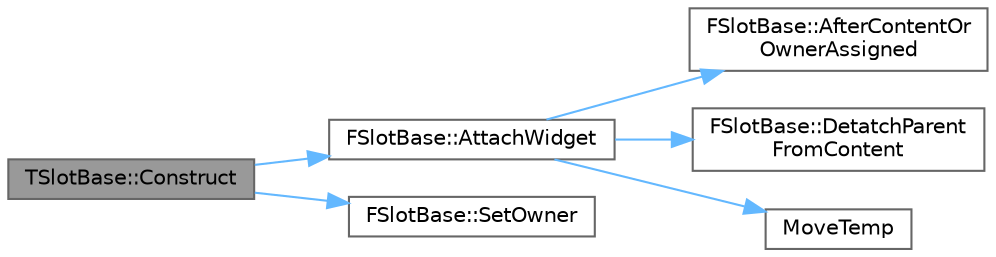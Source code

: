 digraph "TSlotBase::Construct"
{
 // INTERACTIVE_SVG=YES
 // LATEX_PDF_SIZE
  bgcolor="transparent";
  edge [fontname=Helvetica,fontsize=10,labelfontname=Helvetica,labelfontsize=10];
  node [fontname=Helvetica,fontsize=10,shape=box,height=0.2,width=0.4];
  rankdir="LR";
  Node1 [id="Node000001",label="TSlotBase::Construct",height=0.2,width=0.4,color="gray40", fillcolor="grey60", style="filled", fontcolor="black",tooltip=" "];
  Node1 -> Node2 [id="edge1_Node000001_Node000002",color="steelblue1",style="solid",tooltip=" "];
  Node2 [id="Node000002",label="FSlotBase::AttachWidget",height=0.2,width=0.4,color="grey40", fillcolor="white", style="filled",URL="$dd/d98/classFSlotBase.html#ab1a659117992d08b258e565b713b2e00",tooltip="Attach the child widget the slot now owns."];
  Node2 -> Node3 [id="edge2_Node000002_Node000003",color="steelblue1",style="solid",tooltip=" "];
  Node3 [id="Node000003",label="FSlotBase::AfterContentOr\lOwnerAssigned",height=0.2,width=0.4,color="grey40", fillcolor="white", style="filled",URL="$dd/d98/classFSlotBase.html#a4080a2fc507b497039ea5c088fe2c386",tooltip=" "];
  Node2 -> Node4 [id="edge3_Node000002_Node000004",color="steelblue1",style="solid",tooltip=" "];
  Node4 [id="Node000004",label="FSlotBase::DetatchParent\lFromContent",height=0.2,width=0.4,color="grey40", fillcolor="white", style="filled",URL="$dd/d98/classFSlotBase.html#a0ada76b0316d64be429970d6c7d747dd",tooltip=" "];
  Node2 -> Node5 [id="edge4_Node000002_Node000005",color="steelblue1",style="solid",tooltip=" "];
  Node5 [id="Node000005",label="MoveTemp",height=0.2,width=0.4,color="grey40", fillcolor="white", style="filled",URL="$d4/d24/UnrealTemplate_8h.html#ad5e6c049aeb9c9115fec514ba581dbb6",tooltip="MoveTemp will cast a reference to an rvalue reference."];
  Node1 -> Node6 [id="edge5_Node000001_Node000006",color="steelblue1",style="solid",tooltip=" "];
  Node6 [id="Node000006",label="FSlotBase::SetOwner",height=0.2,width=0.4,color="grey40", fillcolor="white", style="filled",URL="$dd/d98/classFSlotBase.html#a28fc88cd1b42b9bc652e7a24fb4f57f8",tooltip="Set the owner of the slot."];
}
